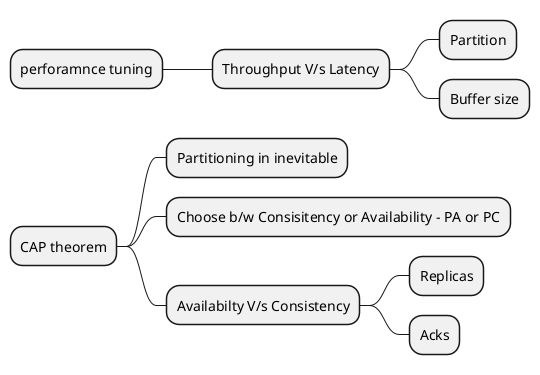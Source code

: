 @startmindmap
* perforamnce tuning
** Throughput V/s Latency
*** Partition
*** Buffer size
* CAP theorem
** Partitioning in inevitable
** Choose b/w Consisitency or Availability - PA or PC

** Availabilty V/s Consistency
*** Replicas
*** Acks
@endmindmap